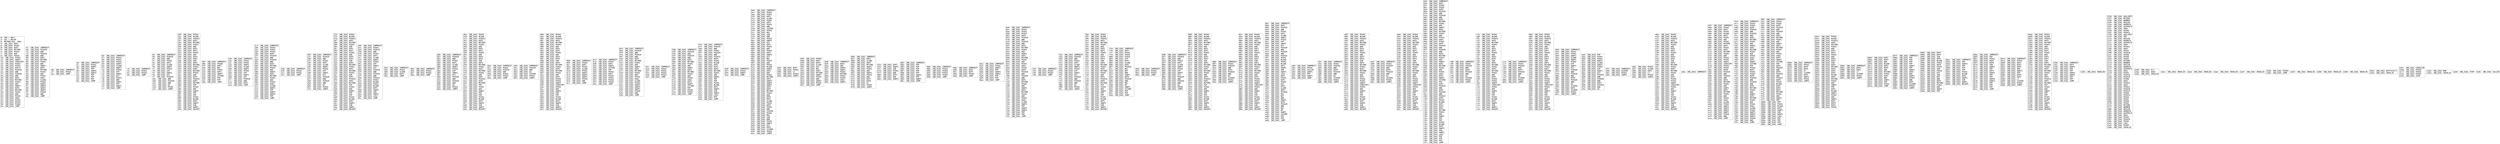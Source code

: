 digraph "graph.cfg.gv" {
	subgraph global {
		node [fontname=Courier fontsize=30.0 rank=same shape=box]
		block_0 [label="0: %00 = #0x1\l2: %01 = #0x40\l4: MSTORE(%01, %00)\l5: [NO_SSA] DUP1\l6: [NO_SSA] PUSH1\l8: [NO_SSA] DUP2\l9: [NO_SSA] MSTORE\la: [NO_SSA] PUSH1\lc: [NO_SSA] ADD\ld: [NO_SSA] PUSH2\l10: [NO_SSA] PUSH1\l12: [NO_SSA] SWAP2\l13: [NO_SSA] CODECOPY\l14: [NO_SSA] PUSH1\l16: [NO_SSA] PUSH1\l18: [NO_SSA] DUP12\l19: [NO_SSA] PUSH20\l2e: [NO_SSA] AND\l2f: [NO_SSA] PUSH20\l44: [NO_SSA] AND\l45: [NO_SSA] DUP2\l46: [NO_SSA] MSTORE\l47: [NO_SSA] PUSH1\l49: [NO_SSA] ADD\l4a: [NO_SSA] SWAP1\l4b: [NO_SSA] DUP2\l4c: [NO_SSA] MSTORE\l4d: [NO_SSA] PUSH1\l4f: [NO_SSA] ADD\l50: [NO_SSA] PUSH1\l52: [NO_SSA] SHA3\l53: [NO_SSA] PUSH1\l55: [NO_SSA] PUSH2\l58: [NO_SSA] PUSH2\l5b: [NO_SSA] JUMP\l"]
		block_5c [label="5c: [NO_SSA] JUMPDEST\l5d: [NO_SSA] PUSH20\l72: [NO_SSA] AND\l73: [NO_SSA] PUSH20\l88: [NO_SSA] AND\l89: [NO_SSA] DUP2\l8a: [NO_SSA] MSTORE\l8b: [NO_SSA] PUSH1\l8d: [NO_SSA] ADD\l8e: [NO_SSA] SWAP1\l8f: [NO_SSA] DUP2\l90: [NO_SSA] MSTORE\l91: [NO_SSA] PUSH1\l93: [NO_SSA] ADD\l94: [NO_SSA] PUSH1\l96: [NO_SSA] SHA3\l97: [NO_SSA] SLOAD\l98: [NO_SSA] PUSH2\l9b: [NO_SSA] SWAP1\l9c: [NO_SSA] SWAP3\l9d: [NO_SSA] SWAP2\l9e: [NO_SSA] SWAP1\l9f: [NO_SSA] PUSH4\la4: [NO_SSA] AND\la5: [NO_SSA] JUMP\l"]
		block_a6 [label="a6: [NO_SSA] JUMPDEST\la7: [NO_SSA] PUSH2\laa: [NO_SSA] JUMP\l"]
		block_ab [label="ab: [NO_SSA] JUMPDEST\lac: [NO_SSA] PUSH1\lae: [NO_SSA] SWAP1\laf: [NO_SSA] POP\lb0: [NO_SSA] SWAP4\lb1: [NO_SSA] SWAP3\lb2: [NO_SSA] POP\lb3: [NO_SSA] POP\lb4: [NO_SSA] POP\lb5: [NO_SSA] JUMP\l"]
		block_b6 [label="b6: [NO_SSA] JUMPDEST\lb7: [NO_SSA] PUSH1\lb9: [NO_SSA] PUSH1\lbb: [NO_SSA] PUSH1\lbd: [NO_SSA] SWAP1\lbe: [NO_SSA] SLOAD\lbf: [NO_SSA] SWAP1\lc0: [NO_SSA] PUSH2\lc3: [NO_SSA] EXP\lc4: [NO_SSA] SWAP1\lc5: [NO_SSA] DIV\lc6: [NO_SSA] PUSH1\lc8: [NO_SSA] AND\lc9: [NO_SSA] SWAP1\lca: [NO_SSA] POP\lcb: [NO_SSA] SWAP1\lcc: [NO_SSA] JUMP\l"]
		block_cd [label="cd: [NO_SSA] JUMPDEST\lce: [NO_SSA] PUSH2\ld1: [NO_SSA] PUSH2\ld4: [NO_SSA] JUMP\l"]
		block_d5 [label="d5: [NO_SSA] JUMPDEST\ld6: [NO_SSA] PUSH20\leb: [NO_SSA] AND\lec: [NO_SSA] PUSH1\lee: [NO_SSA] DUP1\lef: [NO_SSA] SLOAD\lf0: [NO_SSA] SWAP1\lf1: [NO_SSA] PUSH2\lf4: [NO_SSA] EXP\lf5: [NO_SSA] SWAP1\lf6: [NO_SSA] DIV\lf7: [NO_SSA] PUSH20\l10c: [NO_SSA] AND\l10d: [NO_SSA] PUSH20\l122: [NO_SSA] AND\l123: [NO_SSA] EQ\l124: [NO_SSA] PUSH2\l127: [NO_SSA] JUMPI\l"]
		block_128 [label="128: [NO_SSA] PUSH1\l12a: [NO_SSA] MLOAD\l12b: [NO_SSA] PUSH32\l14c: [NO_SSA] DUP2\l14d: [NO_SSA] MSTORE\l14e: [NO_SSA] PUSH1\l150: [NO_SSA] ADD\l151: [NO_SSA] DUP1\l152: [NO_SSA] DUP1\l153: [NO_SSA] PUSH1\l155: [NO_SSA] ADD\l156: [NO_SSA] DUP3\l157: [NO_SSA] DUP2\l158: [NO_SSA] SUB\l159: [NO_SSA] DUP3\l15a: [NO_SSA] MSTORE\l15b: [NO_SSA] PUSH1\l15d: [NO_SSA] DUP2\l15e: [NO_SSA] MSTORE\l15f: [NO_SSA] PUSH1\l161: [NO_SSA] ADD\l162: [NO_SSA] DUP1\l163: [NO_SSA] PUSH32\l184: [NO_SSA] DUP2\l185: [NO_SSA] MSTORE\l186: [NO_SSA] POP\l187: [NO_SSA] PUSH1\l189: [NO_SSA] ADD\l18a: [NO_SSA] SWAP2\l18b: [NO_SSA] POP\l18c: [NO_SSA] POP\l18d: [NO_SSA] PUSH1\l18f: [NO_SSA] MLOAD\l190: [NO_SSA] DUP1\l191: [NO_SSA] SWAP2\l192: [NO_SSA] SUB\l193: [NO_SSA] SWAP1\l194: [NO_SSA] REVERT\l"]
		block_195 [label="195: [NO_SSA] JUMPDEST\l196: [NO_SSA] PUSH8\l19f: [NO_SSA] DUP2\l1a0: [NO_SSA] MUL\l1a1: [NO_SSA] PUSH1\l1a3: [NO_SSA] DUP2\l1a4: [NO_SSA] SWAP1\l1a5: [NO_SSA] SSTORE\l1a6: [NO_SSA] POP\l1a7: [NO_SSA] POP\l1a8: [NO_SSA] JUMP\l"]
		block_1a9 [label="1a9: [NO_SSA] JUMPDEST\l1aa: [NO_SSA] PUSH1\l1ac: [NO_SSA] PUSH1\l1ae: [NO_SSA] SWAP1\l1af: [NO_SSA] SLOAD\l1b0: [NO_SSA] SWAP1\l1b1: [NO_SSA] PUSH2\l1b4: [NO_SSA] EXP\l1b5: [NO_SSA] SWAP1\l1b6: [NO_SSA] DIV\l1b7: [NO_SSA] PUSH20\l1cc: [NO_SSA] AND\l1cd: [NO_SSA] DUP2\l1ce: [NO_SSA] JUMP\l"]
		block_1cf [label="1cf: [NO_SSA] JUMPDEST\l1d0: [NO_SSA] PUSH1\l1d2: [NO_SSA] PUSH1\l1d4: [NO_SSA] PUSH1\l1d6: [NO_SSA] DUP4\l1d7: [NO_SSA] PUSH20\l1ec: [NO_SSA] AND\l1ed: [NO_SSA] PUSH20\l202: [NO_SSA] AND\l203: [NO_SSA] DUP2\l204: [NO_SSA] MSTORE\l205: [NO_SSA] PUSH1\l207: [NO_SSA] ADD\l208: [NO_SSA] SWAP1\l209: [NO_SSA] DUP2\l20a: [NO_SSA] MSTORE\l20b: [NO_SSA] PUSH1\l20d: [NO_SSA] ADD\l20e: [NO_SSA] PUSH1\l210: [NO_SSA] SHA3\l211: [NO_SSA] SLOAD\l212: [NO_SSA] SWAP1\l213: [NO_SSA] POP\l214: [NO_SSA] SWAP2\l215: [NO_SSA] SWAP1\l216: [NO_SSA] POP\l217: [NO_SSA] JUMP\l"]
		block_218 [label="218: [NO_SSA] JUMPDEST\l219: [NO_SSA] PUSH2\l21c: [NO_SSA] PUSH2\l21f: [NO_SSA] JUMP\l"]
		block_220 [label="220: [NO_SSA] JUMPDEST\l221: [NO_SSA] PUSH20\l236: [NO_SSA] AND\l237: [NO_SSA] PUSH1\l239: [NO_SSA] DUP1\l23a: [NO_SSA] SLOAD\l23b: [NO_SSA] SWAP1\l23c: [NO_SSA] PUSH2\l23f: [NO_SSA] EXP\l240: [NO_SSA] SWAP1\l241: [NO_SSA] DIV\l242: [NO_SSA] PUSH20\l257: [NO_SSA] AND\l258: [NO_SSA] PUSH20\l26d: [NO_SSA] AND\l26e: [NO_SSA] EQ\l26f: [NO_SSA] PUSH2\l272: [NO_SSA] JUMPI\l"]
		block_273 [label="273: [NO_SSA] PUSH1\l275: [NO_SSA] MLOAD\l276: [NO_SSA] PUSH32\l297: [NO_SSA] DUP2\l298: [NO_SSA] MSTORE\l299: [NO_SSA] PUSH1\l29b: [NO_SSA] ADD\l29c: [NO_SSA] DUP1\l29d: [NO_SSA] DUP1\l29e: [NO_SSA] PUSH1\l2a0: [NO_SSA] ADD\l2a1: [NO_SSA] DUP3\l2a2: [NO_SSA] DUP2\l2a3: [NO_SSA] SUB\l2a4: [NO_SSA] DUP3\l2a5: [NO_SSA] MSTORE\l2a6: [NO_SSA] PUSH1\l2a8: [NO_SSA] DUP2\l2a9: [NO_SSA] MSTORE\l2aa: [NO_SSA] PUSH1\l2ac: [NO_SSA] ADD\l2ad: [NO_SSA] DUP1\l2ae: [NO_SSA] PUSH32\l2cf: [NO_SSA] DUP2\l2d0: [NO_SSA] MSTORE\l2d1: [NO_SSA] POP\l2d2: [NO_SSA] PUSH1\l2d4: [NO_SSA] ADD\l2d5: [NO_SSA] SWAP2\l2d6: [NO_SSA] POP\l2d7: [NO_SSA] POP\l2d8: [NO_SSA] PUSH1\l2da: [NO_SSA] MLOAD\l2db: [NO_SSA] DUP1\l2dc: [NO_SSA] SWAP2\l2dd: [NO_SSA] SUB\l2de: [NO_SSA] SWAP1\l2df: [NO_SSA] REVERT\l"]
		block_2e0 [label="2e0: [NO_SSA] JUMPDEST\l2e1: [NO_SSA] PUSH1\l2e3: [NO_SSA] PUSH20\l2f8: [NO_SSA] AND\l2f9: [NO_SSA] PUSH1\l2fb: [NO_SSA] DUP1\l2fc: [NO_SSA] SLOAD\l2fd: [NO_SSA] SWAP1\l2fe: [NO_SSA] PUSH2\l301: [NO_SSA] EXP\l302: [NO_SSA] SWAP1\l303: [NO_SSA] DIV\l304: [NO_SSA] PUSH20\l319: [NO_SSA] AND\l31a: [NO_SSA] PUSH20\l32f: [NO_SSA] AND\l330: [NO_SSA] PUSH32\l351: [NO_SSA] PUSH1\l353: [NO_SSA] MLOAD\l354: [NO_SSA] PUSH1\l356: [NO_SSA] MLOAD\l357: [NO_SSA] DUP1\l358: [NO_SSA] SWAP2\l359: [NO_SSA] SUB\l35a: [NO_SSA] SWAP1\l35b: [NO_SSA] LOG3\l35c: [NO_SSA] JUMP\l"]
		block_35d [label="35d: [NO_SSA] JUMPDEST\l35e: [NO_SSA] PUSH1\l360: [NO_SSA] SLOAD\l361: [NO_SSA] DUP2\l362: [NO_SSA] JUMP\l"]
		block_363 [label="363: [NO_SSA] JUMPDEST\l364: [NO_SSA] PUSH2\l367: [NO_SSA] PUSH2\l36a: [NO_SSA] JUMP\l"]
		block_36b [label="36b: [NO_SSA] JUMPDEST\l36c: [NO_SSA] PUSH20\l381: [NO_SSA] AND\l382: [NO_SSA] PUSH1\l384: [NO_SSA] DUP1\l385: [NO_SSA] SLOAD\l386: [NO_SSA] SWAP1\l387: [NO_SSA] PUSH2\l38a: [NO_SSA] EXP\l38b: [NO_SSA] SWAP1\l38c: [NO_SSA] DIV\l38d: [NO_SSA] PUSH20\l3a2: [NO_SSA] AND\l3a3: [NO_SSA] PUSH20\l3b8: [NO_SSA] AND\l3b9: [NO_SSA] EQ\l3ba: [NO_SSA] PUSH2\l3bd: [NO_SSA] JUMPI\l"]
		block_3be [label="3be: [NO_SSA] PUSH1\l3c0: [NO_SSA] MLOAD\l3c1: [NO_SSA] PUSH32\l3e2: [NO_SSA] DUP2\l3e3: [NO_SSA] MSTORE\l3e4: [NO_SSA] PUSH1\l3e6: [NO_SSA] ADD\l3e7: [NO_SSA] DUP1\l3e8: [NO_SSA] DUP1\l3e9: [NO_SSA] PUSH1\l3eb: [NO_SSA] ADD\l3ec: [NO_SSA] DUP3\l3ed: [NO_SSA] DUP2\l3ee: [NO_SSA] SUB\l3ef: [NO_SSA] DUP3\l3f0: [NO_SSA] MSTORE\l3f1: [NO_SSA] PUSH1\l3f3: [NO_SSA] DUP2\l3f4: [NO_SSA] MSTORE\l3f5: [NO_SSA] PUSH1\l3f7: [NO_SSA] ADD\l3f8: [NO_SSA] DUP1\l3f9: [NO_SSA] PUSH32\l41a: [NO_SSA] DUP2\l41b: [NO_SSA] MSTORE\l41c: [NO_SSA] POP\l41d: [NO_SSA] PUSH1\l41f: [NO_SSA] ADD\l420: [NO_SSA] SWAP2\l421: [NO_SSA] POP\l422: [NO_SSA] POP\l423: [NO_SSA] PUSH1\l425: [NO_SSA] MLOAD\l426: [NO_SSA] DUP1\l427: [NO_SSA] SWAP2\l428: [NO_SSA] SUB\l429: [NO_SSA] SWAP1\l42a: [NO_SSA] REVERT\l"]
		block_42b [label="42b: [NO_SSA] JUMPDEST\l42c: [NO_SSA] PUSH1\l42e: [NO_SSA] PUSH20\l443: [NO_SSA] AND\l444: [NO_SSA] PUSH2\l447: [NO_SSA] PUSH2\l44a: [NO_SSA] JUMP\l"]
		block_44b [label="44b: [NO_SSA] JUMPDEST\l44c: [NO_SSA] PUSH20\l461: [NO_SSA] AND\l462: [NO_SSA] EQ\l463: [NO_SSA] ISZERO\l464: [NO_SSA] PUSH2\l467: [NO_SSA] JUMPI\l"]
		block_468 [label="468: [NO_SSA] PUSH1\l46a: [NO_SSA] MLOAD\l46b: [NO_SSA] PUSH32\l48c: [NO_SSA] DUP2\l48d: [NO_SSA] MSTORE\l48e: [NO_SSA] PUSH1\l490: [NO_SSA] ADD\l491: [NO_SSA] DUP1\l492: [NO_SSA] DUP1\l493: [NO_SSA] PUSH1\l495: [NO_SSA] ADD\l496: [NO_SSA] DUP3\l497: [NO_SSA] DUP2\l498: [NO_SSA] SUB\l499: [NO_SSA] DUP3\l49a: [NO_SSA] MSTORE\l49b: [NO_SSA] PUSH1\l49d: [NO_SSA] DUP2\l49e: [NO_SSA] MSTORE\l49f: [NO_SSA] PUSH1\l4a1: [NO_SSA] ADD\l4a2: [NO_SSA] DUP1\l4a3: [NO_SSA] PUSH2\l4a6: [NO_SSA] PUSH1\l4a8: [NO_SSA] SWAP2\l4a9: [NO_SSA] CODECOPY\l4aa: [NO_SSA] PUSH1\l4ac: [NO_SSA] ADD\l4ad: [NO_SSA] SWAP2\l4ae: [NO_SSA] POP\l4af: [NO_SSA] POP\l4b0: [NO_SSA] PUSH1\l4b2: [NO_SSA] MLOAD\l4b3: [NO_SSA] DUP1\l4b4: [NO_SSA] SWAP2\l4b5: [NO_SSA] SUB\l4b6: [NO_SSA] SWAP1\l4b7: [NO_SSA] REVERT\l"]
		block_4b8 [label="4b8: [NO_SSA] JUMPDEST\l4b9: [NO_SSA] PUSH2\l4bc: [NO_SSA] DUP2\l4bd: [NO_SSA] PUSH1\l4bf: [NO_SSA] SLOAD\l4c0: [NO_SSA] PUSH2\l4c3: [NO_SSA] SWAP1\l4c4: [NO_SSA] SWAP2\l4c5: [NO_SSA] SWAP1\l4c6: [NO_SSA] PUSH4\l4cb: [NO_SSA] AND\l4cc: [NO_SSA] JUMP\l"]
		block_4cd [label="4cd: [NO_SSA] JUMPDEST\l4ce: [NO_SSA] PUSH1\l4d0: [NO_SSA] DUP2\l4d1: [NO_SSA] SWAP1\l4d2: [NO_SSA] SSTORE\l4d3: [NO_SSA] POP\l4d4: [NO_SSA] PUSH2\l4d7: [NO_SSA] DUP2\l4d8: [NO_SSA] PUSH1\l4da: [NO_SSA] PUSH1\l4dc: [NO_SSA] PUSH2\l4df: [NO_SSA] PUSH2\l4e2: [NO_SSA] JUMP\l"]
		block_4e3 [label="4e3: [NO_SSA] JUMPDEST\l4e4: [NO_SSA] PUSH20\l4f9: [NO_SSA] AND\l4fa: [NO_SSA] PUSH20\l50f: [NO_SSA] AND\l510: [NO_SSA] DUP2\l511: [NO_SSA] MSTORE\l512: [NO_SSA] PUSH1\l514: [NO_SSA] ADD\l515: [NO_SSA] SWAP1\l516: [NO_SSA] DUP2\l517: [NO_SSA] MSTORE\l518: [NO_SSA] PUSH1\l51a: [NO_SSA] ADD\l51b: [NO_SSA] PUSH1\l51d: [NO_SSA] SHA3\l51e: [NO_SSA] SLOAD\l51f: [NO_SSA] PUSH2\l522: [NO_SSA] SWAP1\l523: [NO_SSA] SWAP2\l524: [NO_SSA] SWAP1\l525: [NO_SSA] PUSH4\l52a: [NO_SSA] AND\l52b: [NO_SSA] JUMP\l"]
		block_52c [label="52c: [NO_SSA] JUMPDEST\l52d: [NO_SSA] PUSH1\l52f: [NO_SSA] PUSH1\l531: [NO_SSA] PUSH2\l534: [NO_SSA] PUSH2\l537: [NO_SSA] JUMP\l"]
		block_538 [label="538: [NO_SSA] JUMPDEST\l539: [NO_SSA] PUSH20\l54e: [NO_SSA] AND\l54f: [NO_SSA] PUSH20\l564: [NO_SSA] AND\l565: [NO_SSA] DUP2\l566: [NO_SSA] MSTORE\l567: [NO_SSA] PUSH1\l569: [NO_SSA] ADD\l56a: [NO_SSA] SWAP1\l56b: [NO_SSA] DUP2\l56c: [NO_SSA] MSTORE\l56d: [NO_SSA] PUSH1\l56f: [NO_SSA] ADD\l570: [NO_SSA] PUSH1\l572: [NO_SSA] SHA3\l573: [NO_SSA] DUP2\l574: [NO_SSA] SWAP1\l575: [NO_SSA] SSTORE\l576: [NO_SSA] POP\l577: [NO_SSA] PUSH2\l57a: [NO_SSA] PUSH2\l57d: [NO_SSA] JUMP\l"]
		block_57e [label="57e: [NO_SSA] JUMPDEST\l57f: [NO_SSA] PUSH20\l594: [NO_SSA] AND\l595: [NO_SSA] PUSH1\l597: [NO_SSA] PUSH20\l5ac: [NO_SSA] AND\l5ad: [NO_SSA] PUSH32\l5ce: [NO_SSA] DUP4\l5cf: [NO_SSA] PUSH1\l5d1: [NO_SSA] MLOAD\l5d2: [NO_SSA] DUP1\l5d3: [NO_SSA] DUP3\l5d4: [NO_SSA] DUP2\l5d5: [NO_SSA] MSTORE\l5d6: [NO_SSA] PUSH1\l5d8: [NO_SSA] ADD\l5d9: [NO_SSA] SWAP2\l5da: [NO_SSA] POP\l5db: [NO_SSA] POP\l5dc: [NO_SSA] PUSH1\l5de: [NO_SSA] MLOAD\l5df: [NO_SSA] DUP1\l5e0: [NO_SSA] SWAP2\l5e1: [NO_SSA] SUB\l5e2: [NO_SSA] SWAP1\l5e3: [NO_SSA] LOG3\l5e4: [NO_SSA] POP\l5e5: [NO_SSA] JUMP\l"]
		block_5e6 [label="5e6: [NO_SSA] JUMPDEST\l5e7: [NO_SSA] PUSH1\l5e9: [NO_SSA] SWAP1\l5ea: [NO_SSA] JUMP\l"]
		block_5eb [label="5eb: [NO_SSA] JUMPDEST\l5ec: [NO_SSA] PUSH1\l5ee: [NO_SSA] PUSH1\l5f0: [NO_SSA] DUP1\l5f1: [NO_SSA] SLOAD\l5f2: [NO_SSA] PUSH1\l5f4: [NO_SSA] DUP2\l5f5: [NO_SSA] PUSH1\l5f7: [NO_SSA] AND\l5f8: [NO_SSA] ISZERO\l5f9: [NO_SSA] PUSH2\l5fc: [NO_SSA] MUL\l5fd: [NO_SSA] SUB\l5fe: [NO_SSA] AND\l5ff: [NO_SSA] PUSH1\l601: [NO_SSA] SWAP1\l602: [NO_SSA] DIV\l603: [NO_SSA] DUP1\l604: [NO_SSA] PUSH1\l606: [NO_SSA] ADD\l607: [NO_SSA] PUSH1\l609: [NO_SSA] DUP1\l60a: [NO_SSA] SWAP2\l60b: [NO_SSA] DIV\l60c: [NO_SSA] MUL\l60d: [NO_SSA] PUSH1\l60f: [NO_SSA] ADD\l610: [NO_SSA] PUSH1\l612: [NO_SSA] MLOAD\l613: [NO_SSA] SWAP1\l614: [NO_SSA] DUP2\l615: [NO_SSA] ADD\l616: [NO_SSA] PUSH1\l618: [NO_SSA] MSTORE\l619: [NO_SSA] DUP1\l61a: [NO_SSA] SWAP3\l61b: [NO_SSA] SWAP2\l61c: [NO_SSA] SWAP1\l61d: [NO_SSA] DUP2\l61e: [NO_SSA] DUP2\l61f: [NO_SSA] MSTORE\l620: [NO_SSA] PUSH1\l622: [NO_SSA] ADD\l623: [NO_SSA] DUP3\l624: [NO_SSA] DUP1\l625: [NO_SSA] SLOAD\l626: [NO_SSA] PUSH1\l628: [NO_SSA] DUP2\l629: [NO_SSA] PUSH1\l62b: [NO_SSA] AND\l62c: [NO_SSA] ISZERO\l62d: [NO_SSA] PUSH2\l630: [NO_SSA] MUL\l631: [NO_SSA] SUB\l632: [NO_SSA] AND\l633: [NO_SSA] PUSH1\l635: [NO_SSA] SWAP1\l636: [NO_SSA] DIV\l637: [NO_SSA] DUP1\l638: [NO_SSA] ISZERO\l639: [NO_SSA] PUSH2\l63c: [NO_SSA] JUMPI\l"]
		block_63d [label="63d: [NO_SSA] DUP1\l63e: [NO_SSA] PUSH1\l640: [NO_SSA] LT\l641: [NO_SSA] PUSH2\l644: [NO_SSA] JUMPI\l"]
		block_645 [label="645: [NO_SSA] PUSH2\l648: [NO_SSA] DUP1\l649: [NO_SSA] DUP4\l64a: [NO_SSA] SLOAD\l64b: [NO_SSA] DIV\l64c: [NO_SSA] MUL\l64d: [NO_SSA] DUP4\l64e: [NO_SSA] MSTORE\l64f: [NO_SSA] SWAP2\l650: [NO_SSA] PUSH1\l652: [NO_SSA] ADD\l653: [NO_SSA] SWAP2\l654: [NO_SSA] PUSH2\l657: [NO_SSA] JUMP\l"]
		block_658 [label="658: [NO_SSA] JUMPDEST\l659: [NO_SSA] DUP3\l65a: [NO_SSA] ADD\l65b: [NO_SSA] SWAP2\l65c: [NO_SSA] SWAP1\l65d: [NO_SSA] PUSH1\l65f: [NO_SSA] MSTORE\l660: [NO_SSA] PUSH1\l662: [NO_SSA] PUSH1\l664: [NO_SSA] SHA3\l665: [NO_SSA] SWAP1\l"]
		block_666 [label="666: [NO_SSA] JUMPDEST\l667: [NO_SSA] DUP2\l668: [NO_SSA] SLOAD\l669: [NO_SSA] DUP2\l66a: [NO_SSA] MSTORE\l66b: [NO_SSA] SWAP1\l66c: [NO_SSA] PUSH1\l66e: [NO_SSA] ADD\l66f: [NO_SSA] SWAP1\l670: [NO_SSA] PUSH1\l672: [NO_SSA] ADD\l673: [NO_SSA] DUP1\l674: [NO_SSA] DUP4\l675: [NO_SSA] GT\l676: [NO_SSA] PUSH2\l679: [NO_SSA] JUMPI\l"]
		block_67a [label="67a: [NO_SSA] DUP3\l67b: [NO_SSA] SWAP1\l67c: [NO_SSA] SUB\l67d: [NO_SSA] PUSH1\l67f: [NO_SSA] AND\l680: [NO_SSA] DUP3\l681: [NO_SSA] ADD\l682: [NO_SSA] SWAP2\l"]
		block_683 [label="683: [NO_SSA] JUMPDEST\l684: [NO_SSA] POP\l685: [NO_SSA] POP\l686: [NO_SSA] POP\l687: [NO_SSA] POP\l688: [NO_SSA] POP\l689: [NO_SSA] SWAP1\l68a: [NO_SSA] POP\l68b: [NO_SSA] SWAP1\l68c: [NO_SSA] JUMP\l"]
		block_68d [label="68d: [NO_SSA] JUMPDEST\l68e: [NO_SSA] PUSH1\l690: [NO_SSA] PUSH2\l693: [NO_SSA] PUSH2\l696: [NO_SSA] PUSH2\l699: [NO_SSA] JUMP\l"]
		block_69a [label="69a: [NO_SSA] JUMPDEST\l69b: [NO_SSA] DUP5\l69c: [NO_SSA] DUP5\l69d: [NO_SSA] PUSH2\l6a0: [NO_SSA] JUMP\l"]
		block_6a1 [label="6a1: [NO_SSA] JUMPDEST\l6a2: [NO_SSA] PUSH1\l6a4: [NO_SSA] SWAP1\l6a5: [NO_SSA] POP\l6a6: [NO_SSA] SWAP3\l6a7: [NO_SSA] SWAP2\l6a8: [NO_SSA] POP\l6a9: [NO_SSA] POP\l6aa: [NO_SSA] JUMP\l"]
		block_6ab [label="6ab: [NO_SSA] JUMPDEST\l6ac: [NO_SSA] PUSH1\l6ae: [NO_SSA] PUSH1\l6b0: [NO_SSA] PUSH1\l6b2: [NO_SSA] DUP5\l6b3: [NO_SSA] PUSH20\l6c8: [NO_SSA] AND\l6c9: [NO_SSA] PUSH20\l6de: [NO_SSA] AND\l6df: [NO_SSA] DUP2\l6e0: [NO_SSA] MSTORE\l6e1: [NO_SSA] PUSH1\l6e3: [NO_SSA] ADD\l6e4: [NO_SSA] SWAP1\l6e5: [NO_SSA] DUP2\l6e6: [NO_SSA] MSTORE\l6e7: [NO_SSA] PUSH1\l6e9: [NO_SSA] ADD\l6ea: [NO_SSA] PUSH1\l6ec: [NO_SSA] SHA3\l6ed: [NO_SSA] PUSH1\l6ef: [NO_SSA] DUP4\l6f0: [NO_SSA] PUSH20\l705: [NO_SSA] AND\l706: [NO_SSA] PUSH20\l71b: [NO_SSA] AND\l71c: [NO_SSA] DUP2\l71d: [NO_SSA] MSTORE\l71e: [NO_SSA] PUSH1\l720: [NO_SSA] ADD\l721: [NO_SSA] SWAP1\l722: [NO_SSA] DUP2\l723: [NO_SSA] MSTORE\l724: [NO_SSA] PUSH1\l726: [NO_SSA] ADD\l727: [NO_SSA] PUSH1\l729: [NO_SSA] SHA3\l72a: [NO_SSA] SLOAD\l72b: [NO_SSA] SWAP1\l72c: [NO_SSA] POP\l72d: [NO_SSA] SWAP3\l72e: [NO_SSA] SWAP2\l72f: [NO_SSA] POP\l730: [NO_SSA] POP\l731: [NO_SSA] JUMP\l"]
		block_732 [label="732: [NO_SSA] JUMPDEST\l733: [NO_SSA] PUSH2\l736: [NO_SSA] PUSH2\l739: [NO_SSA] JUMP\l"]
		block_73a [label="73a: [NO_SSA] JUMPDEST\l73b: [NO_SSA] PUSH20\l750: [NO_SSA] AND\l751: [NO_SSA] PUSH1\l753: [NO_SSA] DUP1\l754: [NO_SSA] SLOAD\l755: [NO_SSA] SWAP1\l756: [NO_SSA] PUSH2\l759: [NO_SSA] EXP\l75a: [NO_SSA] SWAP1\l75b: [NO_SSA] DIV\l75c: [NO_SSA] PUSH20\l771: [NO_SSA] AND\l772: [NO_SSA] PUSH20\l787: [NO_SSA] AND\l788: [NO_SSA] EQ\l789: [NO_SSA] PUSH2\l78c: [NO_SSA] JUMPI\l"]
		block_78d [label="78d: [NO_SSA] PUSH1\l78f: [NO_SSA] MLOAD\l790: [NO_SSA] PUSH32\l7b1: [NO_SSA] DUP2\l7b2: [NO_SSA] MSTORE\l7b3: [NO_SSA] PUSH1\l7b5: [NO_SSA] ADD\l7b6: [NO_SSA] DUP1\l7b7: [NO_SSA] DUP1\l7b8: [NO_SSA] PUSH1\l7ba: [NO_SSA] ADD\l7bb: [NO_SSA] DUP3\l7bc: [NO_SSA] DUP2\l7bd: [NO_SSA] SUB\l7be: [NO_SSA] DUP3\l7bf: [NO_SSA] MSTORE\l7c0: [NO_SSA] PUSH1\l7c2: [NO_SSA] DUP2\l7c3: [NO_SSA] MSTORE\l7c4: [NO_SSA] PUSH1\l7c6: [NO_SSA] ADD\l7c7: [NO_SSA] DUP1\l7c8: [NO_SSA] PUSH32\l7e9: [NO_SSA] DUP2\l7ea: [NO_SSA] MSTORE\l7eb: [NO_SSA] POP\l7ec: [NO_SSA] PUSH1\l7ee: [NO_SSA] ADD\l7ef: [NO_SSA] SWAP2\l7f0: [NO_SSA] POP\l7f1: [NO_SSA] POP\l7f2: [NO_SSA] PUSH1\l7f4: [NO_SSA] MLOAD\l7f5: [NO_SSA] DUP1\l7f6: [NO_SSA] SWAP2\l7f7: [NO_SSA] SUB\l7f8: [NO_SSA] SWAP1\l7f9: [NO_SSA] REVERT\l"]
		block_7fa [label="7fa: [NO_SSA] JUMPDEST\l7fb: [NO_SSA] DUP1\l7fc: [NO_SSA] PUSH1\l7fe: [NO_SSA] PUSH1\l800: [NO_SSA] PUSH2\l803: [NO_SSA] EXP\l804: [NO_SSA] DUP2\l805: [NO_SSA] SLOAD\l806: [NO_SSA] DUP2\l807: [NO_SSA] PUSH20\l81c: [NO_SSA] MUL\l81d: [NO_SSA] NOT\l81e: [NO_SSA] AND\l81f: [NO_SSA] SWAP1\l820: [NO_SSA] DUP4\l821: [NO_SSA] PUSH20\l836: [NO_SSA] AND\l837: [NO_SSA] MUL\l838: [NO_SSA] OR\l839: [NO_SSA] SWAP1\l83a: [NO_SSA] SSTORE\l83b: [NO_SSA] POP\l83c: [NO_SSA] POP\l83d: [NO_SSA] JUMP\l"]
		block_83e [label="83e: [NO_SSA] JUMPDEST\l83f: [NO_SSA] PUSH2\l842: [NO_SSA] PUSH2\l845: [NO_SSA] JUMP\l"]
		block_846 [label="846: [NO_SSA] JUMPDEST\l847: [NO_SSA] PUSH20\l85c: [NO_SSA] AND\l85d: [NO_SSA] PUSH1\l85f: [NO_SSA] DUP1\l860: [NO_SSA] SLOAD\l861: [NO_SSA] SWAP1\l862: [NO_SSA] PUSH2\l865: [NO_SSA] EXP\l866: [NO_SSA] SWAP1\l867: [NO_SSA] DIV\l868: [NO_SSA] PUSH20\l87d: [NO_SSA] AND\l87e: [NO_SSA] PUSH20\l893: [NO_SSA] AND\l894: [NO_SSA] EQ\l895: [NO_SSA] PUSH2\l898: [NO_SSA] JUMPI\l"]
		block_899 [label="899: [NO_SSA] PUSH1\l89b: [NO_SSA] MLOAD\l89c: [NO_SSA] PUSH32\l8bd: [NO_SSA] DUP2\l8be: [NO_SSA] MSTORE\l8bf: [NO_SSA] PUSH1\l8c1: [NO_SSA] ADD\l8c2: [NO_SSA] DUP1\l8c3: [NO_SSA] DUP1\l8c4: [NO_SSA] PUSH1\l8c6: [NO_SSA] ADD\l8c7: [NO_SSA] DUP3\l8c8: [NO_SSA] DUP2\l8c9: [NO_SSA] SUB\l8ca: [NO_SSA] DUP3\l8cb: [NO_SSA] MSTORE\l8cc: [NO_SSA] PUSH1\l8ce: [NO_SSA] DUP2\l8cf: [NO_SSA] MSTORE\l8d0: [NO_SSA] PUSH1\l8d2: [NO_SSA] ADD\l8d3: [NO_SSA] DUP1\l8d4: [NO_SSA] PUSH32\l8f5: [NO_SSA] DUP2\l8f6: [NO_SSA] MSTORE\l8f7: [NO_SSA] POP\l8f8: [NO_SSA] PUSH1\l8fa: [NO_SSA] ADD\l8fb: [NO_SSA] SWAP2\l8fc: [NO_SSA] POP\l8fd: [NO_SSA] POP\l8fe: [NO_SSA] PUSH1\l900: [NO_SSA] MLOAD\l901: [NO_SSA] DUP1\l902: [NO_SSA] SWAP2\l903: [NO_SSA] SUB\l904: [NO_SSA] SWAP1\l905: [NO_SSA] REVERT\l"]
		block_906 [label="906: [NO_SSA] JUMPDEST\l907: [NO_SSA] PUSH1\l909: [NO_SSA] PUSH20\l91e: [NO_SSA] AND\l91f: [NO_SSA] DUP2\l920: [NO_SSA] PUSH20\l935: [NO_SSA] AND\l936: [NO_SSA] EQ\l937: [NO_SSA] ISZERO\l938: [NO_SSA] PUSH2\l93b: [NO_SSA] JUMPI\l"]
		block_93c [label="93c: [NO_SSA] PUSH1\l93e: [NO_SSA] MLOAD\l93f: [NO_SSA] PUSH32\l960: [NO_SSA] DUP2\l961: [NO_SSA] MSTORE\l962: [NO_SSA] PUSH1\l964: [NO_SSA] ADD\l965: [NO_SSA] DUP1\l966: [NO_SSA] DUP1\l967: [NO_SSA] PUSH1\l969: [NO_SSA] ADD\l96a: [NO_SSA] DUP3\l96b: [NO_SSA] DUP2\l96c: [NO_SSA] SUB\l96d: [NO_SSA] DUP3\l96e: [NO_SSA] MSTORE\l96f: [NO_SSA] PUSH1\l971: [NO_SSA] DUP2\l972: [NO_SSA] MSTORE\l973: [NO_SSA] PUSH1\l975: [NO_SSA] ADD\l976: [NO_SSA] DUP1\l977: [NO_SSA] PUSH2\l97a: [NO_SSA] PUSH1\l97c: [NO_SSA] SWAP2\l97d: [NO_SSA] CODECOPY\l97e: [NO_SSA] PUSH1\l980: [NO_SSA] ADD\l981: [NO_SSA] SWAP2\l982: [NO_SSA] POP\l983: [NO_SSA] POP\l984: [NO_SSA] PUSH1\l986: [NO_SSA] MLOAD\l987: [NO_SSA] DUP1\l988: [NO_SSA] SWAP2\l989: [NO_SSA] SUB\l98a: [NO_SSA] SWAP1\l98b: [NO_SSA] REVERT\l"]
		block_98c [label="98c: [NO_SSA] JUMPDEST\l98d: [NO_SSA] DUP1\l98e: [NO_SSA] PUSH20\l9a3: [NO_SSA] AND\l9a4: [NO_SSA] PUSH1\l9a6: [NO_SSA] DUP1\l9a7: [NO_SSA] SLOAD\l9a8: [NO_SSA] SWAP1\l9a9: [NO_SSA] PUSH2\l9ac: [NO_SSA] EXP\l9ad: [NO_SSA] SWAP1\l9ae: [NO_SSA] DIV\l9af: [NO_SSA] PUSH20\l9c4: [NO_SSA] AND\l9c5: [NO_SSA] PUSH20\l9da: [NO_SSA] AND\l9db: [NO_SSA] PUSH32\l9fc: [NO_SSA] PUSH1\l9fe: [NO_SSA] MLOAD\l9ff: [NO_SSA] PUSH1\la01: [NO_SSA] MLOAD\la02: [NO_SSA] DUP1\la03: [NO_SSA] SWAP2\la04: [NO_SSA] SUB\la05: [NO_SSA] SWAP1\la06: [NO_SSA] LOG3\la07: [NO_SSA] DUP1\la08: [NO_SSA] PUSH1\la0a: [NO_SSA] DUP1\la0b: [NO_SSA] PUSH2\la0e: [NO_SSA] EXP\la0f: [NO_SSA] DUP2\la10: [NO_SSA] SLOAD\la11: [NO_SSA] DUP2\la12: [NO_SSA] PUSH20\la27: [NO_SSA] MUL\la28: [NO_SSA] NOT\la29: [NO_SSA] AND\la2a: [NO_SSA] SWAP1\la2b: [NO_SSA] DUP4\la2c: [NO_SSA] PUSH20\la41: [NO_SSA] AND\la42: [NO_SSA] MUL\la43: [NO_SSA] OR\la44: [NO_SSA] SWAP1\la45: [NO_SSA] SSTORE\la46: [NO_SSA] POP\la47: [NO_SSA] POP\la48: [NO_SSA] JUMP\l"]
		block_a49 [label="a49: [NO_SSA] JUMPDEST\la4a: [NO_SSA] PUSH1\la4c: [NO_SSA] CALLER\la4d: [NO_SSA] SWAP1\la4e: [NO_SSA] POP\la4f: [NO_SSA] SWAP1\la50: [NO_SSA] JUMP\l"]
		block_a51 [label="a51: [NO_SSA] JUMPDEST\la52: [NO_SSA] PUSH1\la54: [NO_SSA] PUSH20\la69: [NO_SSA] AND\la6a: [NO_SSA] DUP4\la6b: [NO_SSA] PUSH20\la80: [NO_SSA] AND\la81: [NO_SSA] EQ\la82: [NO_SSA] ISZERO\la83: [NO_SSA] PUSH2\la86: [NO_SSA] JUMPI\l"]
		block_a87 [label="a87: [NO_SSA] PUSH1\la89: [NO_SSA] MLOAD\la8a: [NO_SSA] PUSH32\laab: [NO_SSA] DUP2\laac: [NO_SSA] MSTORE\laad: [NO_SSA] PUSH1\laaf: [NO_SSA] ADD\lab0: [NO_SSA] DUP1\lab1: [NO_SSA] DUP1\lab2: [NO_SSA] PUSH1\lab4: [NO_SSA] ADD\lab5: [NO_SSA] DUP3\lab6: [NO_SSA] DUP2\lab7: [NO_SSA] SUB\lab8: [NO_SSA] DUP3\lab9: [NO_SSA] MSTORE\laba: [NO_SSA] PUSH1\labc: [NO_SSA] DUP2\labd: [NO_SSA] MSTORE\labe: [NO_SSA] PUSH1\lac0: [NO_SSA] ADD\lac1: [NO_SSA] DUP1\lac2: [NO_SSA] PUSH2\lac5: [NO_SSA] PUSH1\lac7: [NO_SSA] SWAP2\lac8: [NO_SSA] CODECOPY\lac9: [NO_SSA] PUSH1\lacb: [NO_SSA] ADD\lacc: [NO_SSA] SWAP2\lacd: [NO_SSA] POP\lace: [NO_SSA] POP\lacf: [NO_SSA] PUSH1\lad1: [NO_SSA] MLOAD\lad2: [NO_SSA] DUP1\lad3: [NO_SSA] SWAP2\lad4: [NO_SSA] SUB\lad5: [NO_SSA] SWAP1\lad6: [NO_SSA] REVERT\l"]
		block_ad7 [label="ad7: [NO_SSA] JUMPDEST\lad8: [NO_SSA] PUSH1\lada: [NO_SSA] PUSH20\laef: [NO_SSA] AND\laf0: [NO_SSA] DUP3\laf1: [NO_SSA] PUSH20\lb06: [NO_SSA] AND\lb07: [NO_SSA] EQ\lb08: [NO_SSA] ISZERO\lb09: [NO_SSA] PUSH2\lb0c: [NO_SSA] JUMPI\l"]
		block_b0d [label="b0d: [NO_SSA] PUSH1\lb0f: [NO_SSA] MLOAD\lb10: [NO_SSA] PUSH32\lb31: [NO_SSA] DUP2\lb32: [NO_SSA] MSTORE\lb33: [NO_SSA] PUSH1\lb35: [NO_SSA] ADD\lb36: [NO_SSA] DUP1\lb37: [NO_SSA] DUP1\lb38: [NO_SSA] PUSH1\lb3a: [NO_SSA] ADD\lb3b: [NO_SSA] DUP3\lb3c: [NO_SSA] DUP2\lb3d: [NO_SSA] SUB\lb3e: [NO_SSA] DUP3\lb3f: [NO_SSA] MSTORE\lb40: [NO_SSA] PUSH1\lb42: [NO_SSA] DUP2\lb43: [NO_SSA] MSTORE\lb44: [NO_SSA] PUSH1\lb46: [NO_SSA] ADD\lb47: [NO_SSA] DUP1\lb48: [NO_SSA] PUSH2\lb4b: [NO_SSA] PUSH1\lb4d: [NO_SSA] SWAP2\lb4e: [NO_SSA] CODECOPY\lb4f: [NO_SSA] PUSH1\lb51: [NO_SSA] ADD\lb52: [NO_SSA] SWAP2\lb53: [NO_SSA] POP\lb54: [NO_SSA] POP\lb55: [NO_SSA] PUSH1\lb57: [NO_SSA] MLOAD\lb58: [NO_SSA] DUP1\lb59: [NO_SSA] SWAP2\lb5a: [NO_SSA] SUB\lb5b: [NO_SSA] SWAP1\lb5c: [NO_SSA] REVERT\l"]
		block_b5d [label="b5d: [NO_SSA] JUMPDEST\lb5e: [NO_SSA] DUP1\lb5f: [NO_SSA] PUSH1\lb61: [NO_SSA] PUSH1\lb63: [NO_SSA] DUP6\lb64: [NO_SSA] PUSH20\lb79: [NO_SSA] AND\lb7a: [NO_SSA] PUSH20\lb8f: [NO_SSA] AND\lb90: [NO_SSA] DUP2\lb91: [NO_SSA] MSTORE\lb92: [NO_SSA] PUSH1\lb94: [NO_SSA] ADD\lb95: [NO_SSA] SWAP1\lb96: [NO_SSA] DUP2\lb97: [NO_SSA] MSTORE\lb98: [NO_SSA] PUSH1\lb9a: [NO_SSA] ADD\lb9b: [NO_SSA] PUSH1\lb9d: [NO_SSA] SHA3\lb9e: [NO_SSA] PUSH1\lba0: [NO_SSA] DUP5\lba1: [NO_SSA] PUSH20\lbb6: [NO_SSA] AND\lbb7: [NO_SSA] PUSH20\lbcc: [NO_SSA] AND\lbcd: [NO_SSA] DUP2\lbce: [NO_SSA] MSTORE\lbcf: [NO_SSA] PUSH1\lbd1: [NO_SSA] ADD\lbd2: [NO_SSA] SWAP1\lbd3: [NO_SSA] DUP2\lbd4: [NO_SSA] MSTORE\lbd5: [NO_SSA] PUSH1\lbd7: [NO_SSA] ADD\lbd8: [NO_SSA] PUSH1\lbda: [NO_SSA] SHA3\lbdb: [NO_SSA] DUP2\lbdc: [NO_SSA] SWAP1\lbdd: [NO_SSA] SSTORE\lbde: [NO_SSA] POP\lbdf: [NO_SSA] DUP2\lbe0: [NO_SSA] PUSH20\lbf5: [NO_SSA] AND\lbf6: [NO_SSA] DUP4\lbf7: [NO_SSA] PUSH20\lc0c: [NO_SSA] AND\lc0d: [NO_SSA] PUSH32\lc2e: [NO_SSA] DUP4\lc2f: [NO_SSA] PUSH1\lc31: [NO_SSA] MLOAD\lc32: [NO_SSA] DUP1\lc33: [NO_SSA] DUP3\lc34: [NO_SSA] DUP2\lc35: [NO_SSA] MSTORE\lc36: [NO_SSA] PUSH1\lc38: [NO_SSA] ADD\lc39: [NO_SSA] SWAP2\lc3a: [NO_SSA] POP\lc3b: [NO_SSA] POP\lc3c: [NO_SSA] PUSH1\lc3e: [NO_SSA] MLOAD\lc3f: [NO_SSA] DUP1\lc40: [NO_SSA] SWAP2\lc41: [NO_SSA] SUB\lc42: [NO_SSA] SWAP1\lc43: [NO_SSA] LOG3\lc44: [NO_SSA] POP\lc45: [NO_SSA] POP\lc46: [NO_SSA] POP\lc47: [NO_SSA] JUMP\l"]
		block_c48 [label="c48: [NO_SSA] JUMPDEST\lc49: [NO_SSA] PUSH1\lc4b: [NO_SSA] PUSH20\lc60: [NO_SSA] AND\lc61: [NO_SSA] DUP4\lc62: [NO_SSA] PUSH20\lc77: [NO_SSA] AND\lc78: [NO_SSA] EQ\lc79: [NO_SSA] ISZERO\lc7a: [NO_SSA] PUSH2\lc7d: [NO_SSA] JUMPI\l"]
		block_c7e [label="c7e: [NO_SSA] PUSH1\lc80: [NO_SSA] MLOAD\lc81: [NO_SSA] PUSH32\lca2: [NO_SSA] DUP2\lca3: [NO_SSA] MSTORE\lca4: [NO_SSA] PUSH1\lca6: [NO_SSA] ADD\lca7: [NO_SSA] DUP1\lca8: [NO_SSA] DUP1\lca9: [NO_SSA] PUSH1\lcab: [NO_SSA] ADD\lcac: [NO_SSA] DUP3\lcad: [NO_SSA] DUP2\lcae: [NO_SSA] SUB\lcaf: [NO_SSA] DUP3\lcb0: [NO_SSA] MSTORE\lcb1: [NO_SSA] PUSH1\lcb3: [NO_SSA] DUP2\lcb4: [NO_SSA] MSTORE\lcb5: [NO_SSA] PUSH1\lcb7: [NO_SSA] ADD\lcb8: [NO_SSA] DUP1\lcb9: [NO_SSA] PUSH2\lcbc: [NO_SSA] PUSH1\lcbe: [NO_SSA] SWAP2\lcbf: [NO_SSA] CODECOPY\lcc0: [NO_SSA] PUSH1\lcc2: [NO_SSA] ADD\lcc3: [NO_SSA] SWAP2\lcc4: [NO_SSA] POP\lcc5: [NO_SSA] POP\lcc6: [NO_SSA] PUSH1\lcc8: [NO_SSA] MLOAD\lcc9: [NO_SSA] DUP1\lcca: [NO_SSA] SWAP2\lccb: [NO_SSA] SUB\lccc: [NO_SSA] SWAP1\lccd: [NO_SSA] REVERT\l"]
		block_cce [label="cce: [NO_SSA] JUMPDEST\lccf: [NO_SSA] PUSH1\lcd1: [NO_SSA] PUSH20\lce6: [NO_SSA] AND\lce7: [NO_SSA] DUP3\lce8: [NO_SSA] PUSH20\lcfd: [NO_SSA] AND\lcfe: [NO_SSA] EQ\lcff: [NO_SSA] ISZERO\ld00: [NO_SSA] PUSH2\ld03: [NO_SSA] JUMPI\l"]
		block_d04 [label="d04: [NO_SSA] PUSH1\ld06: [NO_SSA] MLOAD\ld07: [NO_SSA] PUSH32\ld28: [NO_SSA] DUP2\ld29: [NO_SSA] MSTORE\ld2a: [NO_SSA] PUSH1\ld2c: [NO_SSA] ADD\ld2d: [NO_SSA] DUP1\ld2e: [NO_SSA] DUP1\ld2f: [NO_SSA] PUSH1\ld31: [NO_SSA] ADD\ld32: [NO_SSA] DUP3\ld33: [NO_SSA] DUP2\ld34: [NO_SSA] SUB\ld35: [NO_SSA] DUP3\ld36: [NO_SSA] MSTORE\ld37: [NO_SSA] PUSH1\ld39: [NO_SSA] DUP2\ld3a: [NO_SSA] MSTORE\ld3b: [NO_SSA] PUSH1\ld3d: [NO_SSA] ADD\ld3e: [NO_SSA] DUP1\ld3f: [NO_SSA] PUSH2\ld42: [NO_SSA] PUSH1\ld44: [NO_SSA] SWAP2\ld45: [NO_SSA] CODECOPY\ld46: [NO_SSA] PUSH1\ld48: [NO_SSA] ADD\ld49: [NO_SSA] SWAP2\ld4a: [NO_SSA] POP\ld4b: [NO_SSA] POP\ld4c: [NO_SSA] PUSH1\ld4e: [NO_SSA] MLOAD\ld4f: [NO_SSA] DUP1\ld50: [NO_SSA] SWAP2\ld51: [NO_SSA] SUB\ld52: [NO_SSA] SWAP1\ld53: [NO_SSA] REVERT\l"]
		block_d54 [label="d54: [NO_SSA] JUMPDEST\ld55: [NO_SSA] PUSH1\ld57: [NO_SSA] PUSH1\ld59: [NO_SSA] SWAP1\ld5a: [NO_SSA] SLOAD\ld5b: [NO_SSA] SWAP1\ld5c: [NO_SSA] PUSH2\ld5f: [NO_SSA] EXP\ld60: [NO_SSA] SWAP1\ld61: [NO_SSA] DIV\ld62: [NO_SSA] PUSH20\ld77: [NO_SSA] AND\ld78: [NO_SSA] PUSH20\ld8d: [NO_SSA] AND\ld8e: [NO_SSA] DUP4\ld8f: [NO_SSA] PUSH20\lda4: [NO_SSA] AND\lda5: [NO_SSA] EQ\lda6: [NO_SSA] ISZERO\lda7: [NO_SSA] DUP1\lda8: [NO_SSA] ISZERO\lda9: [NO_SSA] PUSH2\ldac: [NO_SSA] JUMPI\l"]
		block_dad [label="dad: [NO_SSA] POP\ldae: [NO_SSA] PUSH1\ldb0: [NO_SSA] PUSH1\ldb2: [NO_SSA] SWAP1\ldb3: [NO_SSA] SLOAD\ldb4: [NO_SSA] SWAP1\ldb5: [NO_SSA] PUSH2\ldb8: [NO_SSA] EXP\ldb9: [NO_SSA] SWAP1\ldba: [NO_SSA] DIV\ldbb: [NO_SSA] PUSH20\ldd0: [NO_SSA] AND\ldd1: [NO_SSA] PUSH20\lde6: [NO_SSA] AND\lde7: [NO_SSA] DUP3\lde8: [NO_SSA] PUSH20\ldfd: [NO_SSA] AND\ldfe: [NO_SSA] EQ\l"]
		block_dff [label="dff: [NO_SSA] JUMPDEST\le00: [NO_SSA] ISZERO\le01: [NO_SSA] PUSH2\le04: [NO_SSA] JUMPI\l"]
		block_e05 [label="e05: [NO_SSA] PUSH1\le07: [NO_SSA] SLOAD\le08: [NO_SSA] DUP2\le09: [NO_SSA] LT\le0a: [NO_SSA] PUSH2\le0d: [NO_SSA] JUMPI\l"]
		block_e0e [label="e0e: [NO_SSA] PUSH1\le10: [NO_SSA] MLOAD\le11: [NO_SSA] PUSH32\le32: [NO_SSA] DUP2\le33: [NO_SSA] MSTORE\le34: [NO_SSA] PUSH1\le36: [NO_SSA] ADD\le37: [NO_SSA] DUP1\le38: [NO_SSA] DUP1\le39: [NO_SSA] PUSH1\le3b: [NO_SSA] ADD\le3c: [NO_SSA] DUP3\le3d: [NO_SSA] DUP2\le3e: [NO_SSA] SUB\le3f: [NO_SSA] DUP3\le40: [NO_SSA] MSTORE\le41: [NO_SSA] PUSH1\le43: [NO_SSA] DUP2\le44: [NO_SSA] MSTORE\le45: [NO_SSA] PUSH1\le47: [NO_SSA] ADD\le48: [NO_SSA] DUP1\le49: [NO_SSA] PUSH2\le4c: [NO_SSA] PUSH1\le4e: [NO_SSA] SWAP2\le4f: [NO_SSA] CODECOPY\le50: [NO_SSA] PUSH1\le52: [NO_SSA] ADD\le53: [NO_SSA] SWAP2\le54: [NO_SSA] POP\le55: [NO_SSA] POP\le56: [NO_SSA] PUSH1\le58: [NO_SSA] MLOAD\le59: [NO_SSA] DUP1\le5a: [NO_SSA] SWAP2\le5b: [NO_SSA] SUB\le5c: [NO_SSA] SWAP1\le5d: [NO_SSA] REVERT\l"]
		block_e5e [label="e5e: [NO_SSA] JUMPDEST\l"]
		block_e5f [label="e5f: [NO_SSA] JUMPDEST\le60: [NO_SSA] PUSH2\le63: [NO_SSA] DUP2\le64: [NO_SSA] PUSH1\le66: [NO_SSA] MLOAD\le67: [NO_SSA] DUP1\le68: [NO_SSA] PUSH1\le6a: [NO_SSA] ADD\le6b: [NO_SSA] PUSH1\le6d: [NO_SSA] MSTORE\le6e: [NO_SSA] DUP1\le6f: [NO_SSA] PUSH1\le71: [NO_SSA] DUP2\le72: [NO_SSA] MSTORE\le73: [NO_SSA] PUSH1\le75: [NO_SSA] ADD\le76: [NO_SSA] PUSH2\le79: [NO_SSA] PUSH1\le7b: [NO_SSA] SWAP2\le7c: [NO_SSA] CODECOPY\le7d: [NO_SSA] PUSH1\le7f: [NO_SSA] PUSH1\le81: [NO_SSA] DUP8\le82: [NO_SSA] PUSH20\le97: [NO_SSA] AND\le98: [NO_SSA] PUSH20\lead: [NO_SSA] AND\leae: [NO_SSA] DUP2\leaf: [NO_SSA] MSTORE\leb0: [NO_SSA] PUSH1\leb2: [NO_SSA] ADD\leb3: [NO_SSA] SWAP1\leb4: [NO_SSA] DUP2\leb5: [NO_SSA] MSTORE\leb6: [NO_SSA] PUSH1\leb8: [NO_SSA] ADD\leb9: [NO_SSA] PUSH1\lebb: [NO_SSA] SHA3\lebc: [NO_SSA] SLOAD\lebd: [NO_SSA] PUSH2\lec0: [NO_SSA] SWAP1\lec1: [NO_SSA] SWAP3\lec2: [NO_SSA] SWAP2\lec3: [NO_SSA] SWAP1\lec4: [NO_SSA] PUSH4\lec9: [NO_SSA] AND\leca: [NO_SSA] JUMP\l"]
		block_ecb [label="ecb: [NO_SSA] JUMPDEST\lecc: [NO_SSA] PUSH1\lece: [NO_SSA] PUSH1\led0: [NO_SSA] DUP6\led1: [NO_SSA] PUSH20\lee6: [NO_SSA] AND\lee7: [NO_SSA] PUSH20\lefc: [NO_SSA] AND\lefd: [NO_SSA] DUP2\lefe: [NO_SSA] MSTORE\leff: [NO_SSA] PUSH1\lf01: [NO_SSA] ADD\lf02: [NO_SSA] SWAP1\lf03: [NO_SSA] DUP2\lf04: [NO_SSA] MSTORE\lf05: [NO_SSA] PUSH1\lf07: [NO_SSA] ADD\lf08: [NO_SSA] PUSH1\lf0a: [NO_SSA] SHA3\lf0b: [NO_SSA] DUP2\lf0c: [NO_SSA] SWAP1\lf0d: [NO_SSA] SSTORE\lf0e: [NO_SSA] POP\lf0f: [NO_SSA] PUSH2\lf12: [NO_SSA] DUP2\lf13: [NO_SSA] PUSH1\lf15: [NO_SSA] PUSH1\lf17: [NO_SSA] DUP6\lf18: [NO_SSA] PUSH20\lf2d: [NO_SSA] AND\lf2e: [NO_SSA] PUSH20\lf43: [NO_SSA] AND\lf44: [NO_SSA] DUP2\lf45: [NO_SSA] MSTORE\lf46: [NO_SSA] PUSH1\lf48: [NO_SSA] ADD\lf49: [NO_SSA] SWAP1\lf4a: [NO_SSA] DUP2\lf4b: [NO_SSA] MSTORE\lf4c: [NO_SSA] PUSH1\lf4e: [NO_SSA] ADD\lf4f: [NO_SSA] PUSH1\lf51: [NO_SSA] SHA3\lf52: [NO_SSA] SLOAD\lf53: [NO_SSA] PUSH2\lf56: [NO_SSA] SWAP1\lf57: [NO_SSA] SWAP2\lf58: [NO_SSA] SWAP1\lf59: [NO_SSA] PUSH4\lf5e: [NO_SSA] AND\lf5f: [NO_SSA] JUMP\l"]
		block_f60 [label="f60: [NO_SSA] JUMPDEST\lf61: [NO_SSA] PUSH1\lf63: [NO_SSA] PUSH1\lf65: [NO_SSA] DUP5\lf66: [NO_SSA] PUSH20\lf7b: [NO_SSA] AND\lf7c: [NO_SSA] PUSH20\lf91: [NO_SSA] AND\lf92: [NO_SSA] DUP2\lf93: [NO_SSA] MSTORE\lf94: [NO_SSA] PUSH1\lf96: [NO_SSA] ADD\lf97: [NO_SSA] SWAP1\lf98: [NO_SSA] DUP2\lf99: [NO_SSA] MSTORE\lf9a: [NO_SSA] PUSH1\lf9c: [NO_SSA] ADD\lf9d: [NO_SSA] PUSH1\lf9f: [NO_SSA] SHA3\lfa0: [NO_SSA] DUP2\lfa1: [NO_SSA] SWAP1\lfa2: [NO_SSA] SSTORE\lfa3: [NO_SSA] POP\lfa4: [NO_SSA] DUP2\lfa5: [NO_SSA] PUSH20\lfba: [NO_SSA] AND\lfbb: [NO_SSA] DUP4\lfbc: [NO_SSA] PUSH20\lfd1: [NO_SSA] AND\lfd2: [NO_SSA] PUSH32\lff3: [NO_SSA] DUP4\lff4: [NO_SSA] PUSH1\lff6: [NO_SSA] MLOAD\lff7: [NO_SSA] DUP1\lff8: [NO_SSA] DUP3\lff9: [NO_SSA] DUP2\lffa: [NO_SSA] MSTORE\lffb: [NO_SSA] PUSH1\lffd: [NO_SSA] ADD\lffe: [NO_SSA] SWAP2\lfff: [NO_SSA] POP\l1000: [NO_SSA] POP\l1001: [NO_SSA] PUSH1\l1003: [NO_SSA] MLOAD\l1004: [NO_SSA] DUP1\l1005: [NO_SSA] SWAP2\l1006: [NO_SSA] SUB\l1007: [NO_SSA] SWAP1\l1008: [NO_SSA] LOG3\l1009: [NO_SSA] POP\l100a: [NO_SSA] POP\l100b: [NO_SSA] POP\l100c: [NO_SSA] JUMP\l"]
		block_100d [label="100d: [NO_SSA] JUMPDEST\l100e: [NO_SSA] PUSH1\l1010: [NO_SSA] DUP4\l1011: [NO_SSA] DUP4\l1012: [NO_SSA] GT\l1013: [NO_SSA] ISZERO\l1014: [NO_SSA] DUP3\l1015: [NO_SSA] SWAP1\l1016: [NO_SSA] PUSH2\l1019: [NO_SSA] JUMPI\l"]
		block_101a [label="101a: [NO_SSA] PUSH1\l101c: [NO_SSA] MLOAD\l101d: [NO_SSA] PUSH32\l103e: [NO_SSA] DUP2\l103f: [NO_SSA] MSTORE\l1040: [NO_SSA] PUSH1\l1042: [NO_SSA] ADD\l1043: [NO_SSA] DUP1\l1044: [NO_SSA] DUP1\l1045: [NO_SSA] PUSH1\l1047: [NO_SSA] ADD\l1048: [NO_SSA] DUP3\l1049: [NO_SSA] DUP2\l104a: [NO_SSA] SUB\l104b: [NO_SSA] DUP3\l104c: [NO_SSA] MSTORE\l104d: [NO_SSA] DUP4\l104e: [NO_SSA] DUP2\l104f: [NO_SSA] DUP2\l1050: [NO_SSA] MLOAD\l1051: [NO_SSA] DUP2\l1052: [NO_SSA] MSTORE\l1053: [NO_SSA] PUSH1\l1055: [NO_SSA] ADD\l1056: [NO_SSA] SWAP2\l1057: [NO_SSA] POP\l1058: [NO_SSA] DUP1\l1059: [NO_SSA] MLOAD\l105a: [NO_SSA] SWAP1\l105b: [NO_SSA] PUSH1\l105d: [NO_SSA] ADD\l105e: [NO_SSA] SWAP1\l105f: [NO_SSA] DUP1\l1060: [NO_SSA] DUP4\l1061: [NO_SSA] DUP4\l1062: [NO_SSA] PUSH1\l"]
		block_1064 [label="1064: [NO_SSA] JUMPDEST\l1065: [NO_SSA] DUP4\l1066: [NO_SSA] DUP2\l1067: [NO_SSA] LT\l1068: [NO_SSA] ISZERO\l1069: [NO_SSA] PUSH2\l106c: [NO_SSA] JUMPI\l"]
		block_106d [label="106d: [NO_SSA] DUP1\l106e: [NO_SSA] DUP3\l106f: [NO_SSA] ADD\l1070: [NO_SSA] MLOAD\l1071: [NO_SSA] DUP2\l1072: [NO_SSA] DUP5\l1073: [NO_SSA] ADD\l1074: [NO_SSA] MSTORE\l1075: [NO_SSA] PUSH1\l1077: [NO_SSA] DUP2\l1078: [NO_SSA] ADD\l1079: [NO_SSA] SWAP1\l107a: [NO_SSA] POP\l107b: [NO_SSA] PUSH2\l107e: [NO_SSA] JUMP\l"]
		block_107f [label="107f: [NO_SSA] JUMPDEST\l1080: [NO_SSA] POP\l1081: [NO_SSA] POP\l1082: [NO_SSA] POP\l1083: [NO_SSA] POP\l1084: [NO_SSA] SWAP1\l1085: [NO_SSA] POP\l1086: [NO_SSA] SWAP1\l1087: [NO_SSA] DUP2\l1088: [NO_SSA] ADD\l1089: [NO_SSA] SWAP1\l108a: [NO_SSA] PUSH1\l108c: [NO_SSA] AND\l108d: [NO_SSA] DUP1\l108e: [NO_SSA] ISZERO\l108f: [NO_SSA] PUSH2\l1092: [NO_SSA] JUMPI\l"]
		block_1093 [label="1093: [NO_SSA] DUP1\l1094: [NO_SSA] DUP3\l1095: [NO_SSA] SUB\l1096: [NO_SSA] DUP1\l1097: [NO_SSA] MLOAD\l1098: [NO_SSA] PUSH1\l109a: [NO_SSA] DUP4\l109b: [NO_SSA] PUSH1\l109d: [NO_SSA] SUB\l109e: [NO_SSA] PUSH2\l10a1: [NO_SSA] EXP\l10a2: [NO_SSA] SUB\l10a3: [NO_SSA] NOT\l10a4: [NO_SSA] AND\l10a5: [NO_SSA] DUP2\l10a6: [NO_SSA] MSTORE\l10a7: [NO_SSA] PUSH1\l10a9: [NO_SSA] ADD\l10aa: [NO_SSA] SWAP2\l10ab: [NO_SSA] POP\l"]
		block_10ac [label="10ac: [NO_SSA] JUMPDEST\l10ad: [NO_SSA] POP\l10ae: [NO_SSA] SWAP3\l10af: [NO_SSA] POP\l10b0: [NO_SSA] POP\l10b1: [NO_SSA] POP\l10b2: [NO_SSA] PUSH1\l10b4: [NO_SSA] MLOAD\l10b5: [NO_SSA] DUP1\l10b6: [NO_SSA] SWAP2\l10b7: [NO_SSA] SUB\l10b8: [NO_SSA] SWAP1\l10b9: [NO_SSA] REVERT\l"]
		block_10ba [label="10ba: [NO_SSA] JUMPDEST\l10bb: [NO_SSA] POP\l10bc: [NO_SSA] PUSH1\l10be: [NO_SSA] DUP4\l10bf: [NO_SSA] DUP6\l10c0: [NO_SSA] SUB\l10c1: [NO_SSA] SWAP1\l10c2: [NO_SSA] POP\l10c3: [NO_SSA] DUP1\l10c4: [NO_SSA] SWAP2\l10c5: [NO_SSA] POP\l10c6: [NO_SSA] POP\l10c7: [NO_SSA] SWAP4\l10c8: [NO_SSA] SWAP3\l10c9: [NO_SSA] POP\l10ca: [NO_SSA] POP\l10cb: [NO_SSA] POP\l10cc: [NO_SSA] JUMP\l"]
		block_10cd [label="10cd: [NO_SSA] JUMPDEST\l10ce: [NO_SSA] PUSH1\l10d0: [NO_SSA] DUP1\l10d1: [NO_SSA] DUP3\l10d2: [NO_SSA] DUP5\l10d3: [NO_SSA] ADD\l10d4: [NO_SSA] SWAP1\l10d5: [NO_SSA] POP\l10d6: [NO_SSA] DUP4\l10d7: [NO_SSA] DUP2\l10d8: [NO_SSA] LT\l10d9: [NO_SSA] ISZERO\l10da: [NO_SSA] PUSH2\l10dd: [NO_SSA] JUMPI\l"]
		block_10de [label="10de: [NO_SSA] PUSH1\l10e0: [NO_SSA] MLOAD\l10e1: [NO_SSA] PUSH32\l1102: [NO_SSA] DUP2\l1103: [NO_SSA] MSTORE\l1104: [NO_SSA] PUSH1\l1106: [NO_SSA] ADD\l1107: [NO_SSA] DUP1\l1108: [NO_SSA] DUP1\l1109: [NO_SSA] PUSH1\l110b: [NO_SSA] ADD\l110c: [NO_SSA] DUP3\l110d: [NO_SSA] DUP2\l110e: [NO_SSA] SUB\l110f: [NO_SSA] DUP3\l1110: [NO_SSA] MSTORE\l1111: [NO_SSA] PUSH1\l1113: [NO_SSA] DUP2\l1114: [NO_SSA] MSTORE\l1115: [NO_SSA] PUSH1\l1117: [NO_SSA] ADD\l1118: [NO_SSA] DUP1\l1119: [NO_SSA] PUSH32\l113a: [NO_SSA] DUP2\l113b: [NO_SSA] MSTORE\l113c: [NO_SSA] POP\l113d: [NO_SSA] PUSH1\l113f: [NO_SSA] ADD\l1140: [NO_SSA] SWAP2\l1141: [NO_SSA] POP\l1142: [NO_SSA] POP\l1143: [NO_SSA] PUSH1\l1145: [NO_SSA] MLOAD\l1146: [NO_SSA] DUP1\l1147: [NO_SSA] SWAP2\l1148: [NO_SSA] SUB\l1149: [NO_SSA] SWAP1\l114a: [NO_SSA] REVERT\l"]
		block_114b [label="114b: [NO_SSA] JUMPDEST\l114c: [NO_SSA] DUP1\l114d: [NO_SSA] SWAP2\l114e: [NO_SSA] POP\l114f: [NO_SSA] POP\l1150: [NO_SSA] SWAP3\l1151: [NO_SSA] SWAP2\l1152: [NO_SSA] POP\l1153: [NO_SSA] POP\l1154: [NO_SSA] JUMP\l"]
		block_1155 [label="1155: [NO_SSA] INVALID\l"]
		block_1156 [label="1156: [NO_SSA] GASLIMIT\l1157: [NO_SSA] MSTORE\l1158: [NO_SSA] NUMBER\l1159: [NO_SSA] ORIGIN\l115a: [NO_SSA] ADDRESS\l115b: [NO_SSA] GASPRICE\l115c: [NO_SSA] SHA3\l115d: [NO_SSA] PUSH4\l1162: [NO_SSA] PUSH21\l1178: [NO_SSA] GASLIMIT\l1179: [NO_SSA] POP\l117a: [NO_SSA] ORIGIN\l117b: [NO_SSA] ADDRESS\l117c: [NO_SSA] GASPRICE\l117d: [NO_SSA] SHA3\l117e: [NO_SSA] PUSH21\l1194: [NO_SSA] SHA3\l1195: [NO_SSA] PUSH2\l1198: [NO_SSA] PUSH19\l11ac: [NO_SSA] PUSH6\l11b3: [NO_SSA] PUSH9\l11bd: [NO_SSA] PUSH5\l11c3: [NO_SSA] MSTORE\l11c4: [NO_SSA] NUMBER\l11c5: [NO_SSA] ORIGIN\l11c6: [NO_SSA] ADDRESS\l11c7: [NO_SSA] GASPRICE\l11c8: [NO_SSA] SHA3\l11c9: [NO_SSA] PUSH2\l11cc: [NO_SSA] PUSH19\l11e0: [NO_SSA] PUSH19\l11f4: [NO_SSA] PUSH6\l11fb: [NO_SSA] SHA3\l11fc: [NO_SSA] PUSH21\l1212: [NO_SSA] SHA3\l1213: [NO_SSA] PUSH21\l1229: [NO_SSA] PUSH20\l123e: [NO_SSA] PUSH15\l124e: [NO_SSA] PUSH6\l1255: [NO_SSA] PUSH13\l1263: [NO_SSA] PUSH2\l1266: [NO_SSA] PUSH7\l126e: [NO_SSA] PUSH9\l1278: [NO_SSA] PUSH5\l127e: [NO_SSA] MSTORE\l127f: [NO_SSA] NUMBER\l1280: [NO_SSA] ORIGIN\l1281: [NO_SSA] ADDRESS\l1282: [NO_SSA] GASPRICE\l1283: [NO_SSA] SHA3\l1284: [NO_SSA] PUSH2\l1287: [NO_SSA] PUSH19\l129b: [NO_SSA] PUSH5\l12a1: [NO_SSA] LOG2\l12a2: [NO_SSA] PUSH5\l12a8: [NO_SSA] INVALID\l"]
		block_12a9 [label="12a9: [NO_SSA] SLT\l12aa: [NO_SSA] SHA3\l12ab: [NO_SSA] INVALID\l"]
		block_12ac [label="12ac: [NO_SSA] INVALID\l"]
		block_12ad [label="12ad: [NO_SSA] INVALID\l"]
		block_12ae [label="12ae: [NO_SSA] INVALID\l"]
		block_12af [label="12af: [NO_SSA] INVALID\l"]
		block_12b0 [label="12b0: [NO_SSA] PUSH5\l12b6: [NO_SSA] JUMP\l"]
		block_12b7 [label="12b7: [NO_SSA] INVALID\l"]
		block_12b8 [label="12b8: [NO_SSA] INVALID\l"]
		block_12b9 [label="12b9: [NO_SSA] INVALID\l"]
		block_12ba [label="12ba: [NO_SSA] DIFFICULTY\l12bb: [NO_SSA] INVALID\l"]
		block_12bc [label="12bc: [NO_SSA] CODESIZE\l12bd: [NO_SSA] PUSH9\l12c7: [NO_SSA] PUSH3\l12cb: [NO_SSA] PUSH5\l12d1: [NO_SSA] STOP\l"]
		block_12d2 [label="12d2: [NO_SSA] MOD\l12d3: [NO_SSA] INVALID\l"]
		block_12d4 [label="12d4: [NO_SSA] STOP\l"]
		block_12d5 [label="12d5: [NO_SSA] CALLER\l"]
	}
}
